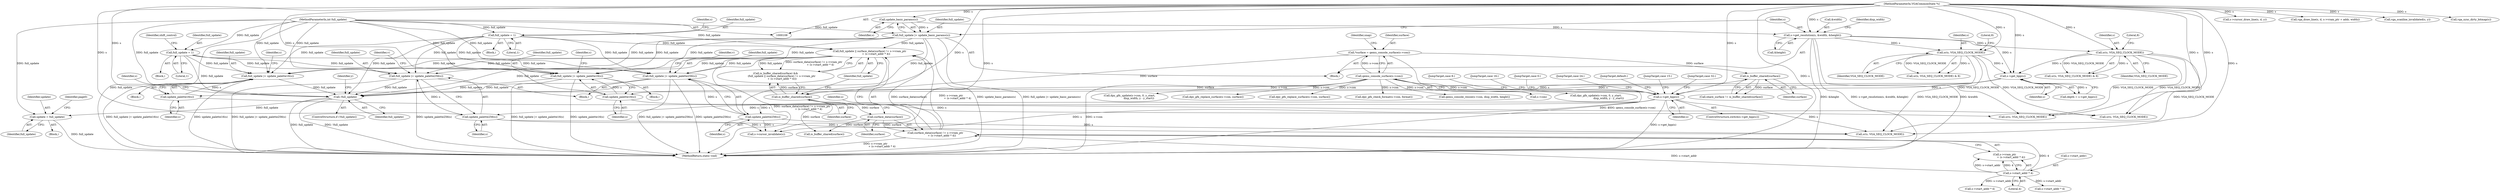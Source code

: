 digraph "0_qemu_bfc56535f793c557aa754c50213fc5f882e6482d@API" {
"1000777" [label="(Call,update = full_update)"];
"1000688" [label="(Call,!full_update)"];
"1000508" [label="(Call,full_update |= update_palette16(s))"];
"1000159" [label="(Call,full_update |= update_basic_params(s))"];
"1000110" [label="(MethodParameterIn,int full_update)"];
"1000161" [label="(Call,update_basic_params(s))"];
"1000109" [label="(MethodParameterIn,VGACommonState *s)"];
"1000422" [label="(Call,full_update = 1)"];
"1000430" [label="(Call,full_update || surface_data(surface) != s->vram_ptr\n                + (s->start_addr * 4))"];
"1000233" [label="(Call,full_update = 1)"];
"1000432" [label="(Call,surface_data(surface) != s->vram_ptr\n                + (s->start_addr * 4))"];
"1000433" [label="(Call,surface_data(surface))"];
"1000428" [label="(Call,is_buffer_shared(surface))"];
"1000342" [label="(Call,is_buffer_shared(surface))"];
"1000113" [label="(Call,*surface = qemu_console_surface(s->con))"];
"1000115" [label="(Call,qemu_console_surface(s->con))"];
"1000439" [label="(Call,s->start_addr * 4)"];
"1000510" [label="(Call,update_palette16(s))"];
"1000279" [label="(Call,s->get_bpp(s))"];
"1000163" [label="(Call,s->get_resolution(s, &width, &height))"];
"1000253" [label="(Call,sr(s, VGA_SEQ_CLOCK_MODE))"];
"1000269" [label="(Call,sr(s, VGA_SEQ_CLOCK_MODE))"];
"1000550" [label="(Call,full_update |= update_palette256(s))"];
"1000552" [label="(Call,update_palette256(s))"];
"1000533" [label="(Call,s->get_bpp(s))"];
"1000480" [label="(Call,full_update |= update_palette16(s))"];
"1000482" [label="(Call,update_palette16(s))"];
"1000538" [label="(Call,full_update |= update_palette256(s))"];
"1000540" [label="(Call,update_palette256(s))"];
"1000481" [label="(Identifier,full_update)"];
"1000707" [label="(Identifier,y)"];
"1000538" [label="(Call,full_update |= update_palette256(s))"];
"1000115" [label="(Call,qemu_console_surface(s->con))"];
"1000653" [label="(Call,sr(s, VGA_SEQ_CLOCK_MODE))"];
"1000433" [label="(Call,surface_data(surface))"];
"1000714" [label="(Block,)"];
"1000164" [label="(Identifier,s)"];
"1000432" [label="(Call,surface_data(surface) != s->vram_ptr\n                + (s->start_addr * 4))"];
"1000541" [label="(Identifier,s)"];
"1000537" [label="(JumpTarget,case 0:)"];
"1000480" [label="(Call,full_update |= update_palette16(s))"];
"1000510" [label="(Call,update_palette16(s))"];
"1000515" [label="(Identifier,s)"];
"1000270" [label="(Identifier,s)"];
"1000918" [label="(Call,dpy_gfx_update(s->con, 0, y_start,\n                       disp_width, y - y_start))"];
"1000689" [label="(Identifier,full_update)"];
"1000111" [label="(Block,)"];
"1000483" [label="(Identifier,s)"];
"1000939" [label="(MethodReturn,static void)"];
"1000658" [label="(Call,s->start_addr * 4)"];
"1000279" [label="(Call,s->get_bpp(s))"];
"1000587" [label="(JumpTarget,case 24:)"];
"1000507" [label="(Block,)"];
"1000114" [label="(Identifier,surface)"];
"1000342" [label="(Call,is_buffer_shared(surface))"];
"1000252" [label="(Call,sr(s, VGA_SEQ_CLOCK_MODE) & 8)"];
"1000268" [label="(Call,sr(s, VGA_SEQ_CLOCK_MODE) & 8)"];
"1000113" [label="(Call,*surface = qemu_console_surface(s->con))"];
"1000534" [label="(Identifier,s)"];
"1000487" [label="(Identifier,s)"];
"1000553" [label="(Identifier,s)"];
"1000536" [label="(JumpTarget,default:)"];
"1000843" [label="(Call,s->cursor_draw_line(s, d, y))"];
"1000687" [label="(ControlStructure,if (!full_update))"];
"1000533" [label="(Call,s->get_bpp(s))"];
"1000830" [label="(Call,vga_draw_line(s, d, s->vram_ptr + addr, width))"];
"1000511" [label="(Identifier,s)"];
"1000427" [label="(Call,is_buffer_shared(surface) &&\n               (full_update || surface_data(surface) != s->vram_ptr\n                + (s->start_addr * 4)))"];
"1000160" [label="(Identifier,full_update)"];
"1000272" [label="(Literal,8)"];
"1000561" [label="(JumpTarget,case 15:)"];
"1000165" [label="(Call,&width)"];
"1000435" [label="(Call,s->vram_ptr\n                + (s->start_addr * 4))"];
"1000812" [label="(Call,vga_scanline_invalidated(s, y))"];
"1000430" [label="(Call,full_update || surface_data(surface) != s->vram_ptr\n                + (s->start_addr * 4))"];
"1000543" [label="(Identifier,v)"];
"1000470" [label="(Call,dpy_gfx_replace_surface(s->con, surface))"];
"1000779" [label="(Identifier,full_update)"];
"1000137" [label="(Identifier,snap)"];
"1000159" [label="(Call,full_update |= update_basic_params(s))"];
"1000162" [label="(Identifier,s)"];
"1000422" [label="(Call,full_update = 1)"];
"1000344" [label="(Block,)"];
"1000253" [label="(Call,sr(s, VGA_SEQ_CLOCK_MODE))"];
"1000343" [label="(Identifier,surface)"];
"1000551" [label="(Identifier,full_update)"];
"1000600" [label="(JumpTarget,case 32:)"];
"1000366" [label="(Call,dpy_gfx_replace_surface(s->con, surface))"];
"1000238" [label="(Identifier,s)"];
"1000277" [label="(Call,depth = s->get_bpp(s))"];
"1000778" [label="(Identifier,update)"];
"1000781" [label="(Identifier,page0)"];
"1000429" [label="(Identifier,surface)"];
"1000486" [label="(Call,sr(s, VGA_SEQ_CLOCK_MODE))"];
"1000540" [label="(Call,update_palette256(s))"];
"1000293" [label="(Call,dpy_gfx_check_format(s->con, format))"];
"1000777" [label="(Call,update = full_update)"];
"1000440" [label="(Call,s->start_addr)"];
"1000255" [label="(Identifier,VGA_SEQ_CLOCK_MODE)"];
"1000110" [label="(MethodParameterIn,int full_update)"];
"1000167" [label="(Call,&height)"];
"1000271" [label="(Identifier,VGA_SEQ_CLOCK_MODE)"];
"1000555" [label="(Identifier,v)"];
"1000269" [label="(Call,sr(s, VGA_SEQ_CLOCK_MODE))"];
"1000232" [label="(Block,)"];
"1000428" [label="(Call,is_buffer_shared(surface))"];
"1000233" [label="(Call,full_update = 1)"];
"1000434" [label="(Identifier,surface)"];
"1000235" [label="(Literal,1)"];
"1000109" [label="(MethodParameterIn,VGACommonState *s)"];
"1000627" [label="(Call,s->cursor_invalidate(s))"];
"1000535" [label="(Block,)"];
"1000514" [label="(Call,sr(s, VGA_SEQ_CLOCK_MODE))"];
"1000373" [label="(Call,qemu_console_resize(s->con, disp_width, height))"];
"1000508" [label="(Call,full_update |= update_palette16(s))"];
"1000423" [label="(Identifier,full_update)"];
"1000424" [label="(Literal,1)"];
"1000437" [label="(Identifier,s)"];
"1000539" [label="(Identifier,full_update)"];
"1000161" [label="(Call,update_basic_params(s))"];
"1000443" [label="(Literal,4)"];
"1000550" [label="(Call,full_update |= update_palette256(s))"];
"1000163" [label="(Call,s->get_resolution(s, &width, &height))"];
"1000692" [label="(Identifier,s)"];
"1000116" [label="(Call,s->con)"];
"1000280" [label="(Identifier,s)"];
"1000549" [label="(JumpTarget,case 8:)"];
"1000532" [label="(ControlStructure,switch(s->get_bpp(s)))"];
"1000170" [label="(Identifier,disp_width)"];
"1000621" [label="(Call,is_buffer_shared(surface))"];
"1000552" [label="(Call,update_palette256(s))"];
"1000340" [label="(Call,share_surface != is_buffer_shared(surface))"];
"1000574" [label="(JumpTarget,case 16:)"];
"1000465" [label="(Call,s->start_addr * 4)"];
"1000254" [label="(Identifier,s)"];
"1000234" [label="(Identifier,full_update)"];
"1000509" [label="(Identifier,full_update)"];
"1000431" [label="(Identifier,full_update)"];
"1000439" [label="(Call,s->start_addr * 4)"];
"1000691" [label="(Call,vga_sync_dirty_bitmap(s))"];
"1000482" [label="(Call,update_palette16(s))"];
"1000854" [label="(Call,dpy_gfx_update(s->con, 0, y_start,\n                               disp_width, y - y_start))"];
"1000256" [label="(Literal,8)"];
"1000479" [label="(Block,)"];
"1000688" [label="(Call,!full_update)"];
"1000477" [label="(Identifier,shift_control)"];
"1000777" -> "1000714"  [label="AST: "];
"1000777" -> "1000779"  [label="CFG: "];
"1000778" -> "1000777"  [label="AST: "];
"1000779" -> "1000777"  [label="AST: "];
"1000781" -> "1000777"  [label="CFG: "];
"1000777" -> "1000939"  [label="DDG: full_update"];
"1000688" -> "1000777"  [label="DDG: full_update"];
"1000110" -> "1000777"  [label="DDG: full_update"];
"1000688" -> "1000687"  [label="AST: "];
"1000688" -> "1000689"  [label="CFG: "];
"1000689" -> "1000688"  [label="AST: "];
"1000692" -> "1000688"  [label="CFG: "];
"1000707" -> "1000688"  [label="CFG: "];
"1000688" -> "1000939"  [label="DDG: full_update"];
"1000688" -> "1000939"  [label="DDG: !full_update"];
"1000508" -> "1000688"  [label="DDG: full_update"];
"1000159" -> "1000688"  [label="DDG: full_update"];
"1000422" -> "1000688"  [label="DDG: full_update"];
"1000430" -> "1000688"  [label="DDG: full_update"];
"1000550" -> "1000688"  [label="DDG: full_update"];
"1000480" -> "1000688"  [label="DDG: full_update"];
"1000233" -> "1000688"  [label="DDG: full_update"];
"1000538" -> "1000688"  [label="DDG: full_update"];
"1000110" -> "1000688"  [label="DDG: full_update"];
"1000508" -> "1000507"  [label="AST: "];
"1000508" -> "1000510"  [label="CFG: "];
"1000509" -> "1000508"  [label="AST: "];
"1000510" -> "1000508"  [label="AST: "];
"1000515" -> "1000508"  [label="CFG: "];
"1000508" -> "1000939"  [label="DDG: update_palette16(s)"];
"1000508" -> "1000939"  [label="DDG: full_update |= update_palette16(s)"];
"1000159" -> "1000508"  [label="DDG: full_update"];
"1000422" -> "1000508"  [label="DDG: full_update"];
"1000430" -> "1000508"  [label="DDG: full_update"];
"1000233" -> "1000508"  [label="DDG: full_update"];
"1000110" -> "1000508"  [label="DDG: full_update"];
"1000510" -> "1000508"  [label="DDG: s"];
"1000159" -> "1000111"  [label="AST: "];
"1000159" -> "1000161"  [label="CFG: "];
"1000160" -> "1000159"  [label="AST: "];
"1000161" -> "1000159"  [label="AST: "];
"1000164" -> "1000159"  [label="CFG: "];
"1000159" -> "1000939"  [label="DDG: full_update |= update_basic_params(s)"];
"1000159" -> "1000939"  [label="DDG: update_basic_params(s)"];
"1000110" -> "1000159"  [label="DDG: full_update"];
"1000161" -> "1000159"  [label="DDG: s"];
"1000159" -> "1000430"  [label="DDG: full_update"];
"1000159" -> "1000480"  [label="DDG: full_update"];
"1000159" -> "1000538"  [label="DDG: full_update"];
"1000159" -> "1000550"  [label="DDG: full_update"];
"1000110" -> "1000108"  [label="AST: "];
"1000110" -> "1000939"  [label="DDG: full_update"];
"1000110" -> "1000233"  [label="DDG: full_update"];
"1000110" -> "1000422"  [label="DDG: full_update"];
"1000110" -> "1000430"  [label="DDG: full_update"];
"1000110" -> "1000480"  [label="DDG: full_update"];
"1000110" -> "1000538"  [label="DDG: full_update"];
"1000110" -> "1000550"  [label="DDG: full_update"];
"1000161" -> "1000162"  [label="CFG: "];
"1000162" -> "1000161"  [label="AST: "];
"1000109" -> "1000161"  [label="DDG: s"];
"1000161" -> "1000163"  [label="DDG: s"];
"1000109" -> "1000108"  [label="AST: "];
"1000109" -> "1000939"  [label="DDG: s"];
"1000109" -> "1000163"  [label="DDG: s"];
"1000109" -> "1000253"  [label="DDG: s"];
"1000109" -> "1000269"  [label="DDG: s"];
"1000109" -> "1000279"  [label="DDG: s"];
"1000109" -> "1000482"  [label="DDG: s"];
"1000109" -> "1000486"  [label="DDG: s"];
"1000109" -> "1000510"  [label="DDG: s"];
"1000109" -> "1000514"  [label="DDG: s"];
"1000109" -> "1000533"  [label="DDG: s"];
"1000109" -> "1000540"  [label="DDG: s"];
"1000109" -> "1000552"  [label="DDG: s"];
"1000109" -> "1000627"  [label="DDG: s"];
"1000109" -> "1000653"  [label="DDG: s"];
"1000109" -> "1000691"  [label="DDG: s"];
"1000109" -> "1000812"  [label="DDG: s"];
"1000109" -> "1000830"  [label="DDG: s"];
"1000109" -> "1000843"  [label="DDG: s"];
"1000422" -> "1000344"  [label="AST: "];
"1000422" -> "1000424"  [label="CFG: "];
"1000423" -> "1000422"  [label="AST: "];
"1000424" -> "1000422"  [label="AST: "];
"1000477" -> "1000422"  [label="CFG: "];
"1000422" -> "1000480"  [label="DDG: full_update"];
"1000422" -> "1000538"  [label="DDG: full_update"];
"1000422" -> "1000550"  [label="DDG: full_update"];
"1000430" -> "1000427"  [label="AST: "];
"1000430" -> "1000431"  [label="CFG: "];
"1000430" -> "1000432"  [label="CFG: "];
"1000431" -> "1000430"  [label="AST: "];
"1000432" -> "1000430"  [label="AST: "];
"1000427" -> "1000430"  [label="CFG: "];
"1000430" -> "1000939"  [label="DDG: surface_data(surface) != s->vram_ptr\n                + (s->start_addr * 4)"];
"1000430" -> "1000427"  [label="DDG: full_update"];
"1000430" -> "1000427"  [label="DDG: surface_data(surface) != s->vram_ptr\n                + (s->start_addr * 4)"];
"1000233" -> "1000430"  [label="DDG: full_update"];
"1000432" -> "1000430"  [label="DDG: surface_data(surface)"];
"1000432" -> "1000430"  [label="DDG: s->vram_ptr\n                + (s->start_addr * 4)"];
"1000430" -> "1000480"  [label="DDG: full_update"];
"1000430" -> "1000538"  [label="DDG: full_update"];
"1000430" -> "1000550"  [label="DDG: full_update"];
"1000233" -> "1000232"  [label="AST: "];
"1000233" -> "1000235"  [label="CFG: "];
"1000234" -> "1000233"  [label="AST: "];
"1000235" -> "1000233"  [label="AST: "];
"1000238" -> "1000233"  [label="CFG: "];
"1000233" -> "1000480"  [label="DDG: full_update"];
"1000233" -> "1000538"  [label="DDG: full_update"];
"1000233" -> "1000550"  [label="DDG: full_update"];
"1000432" -> "1000435"  [label="CFG: "];
"1000433" -> "1000432"  [label="AST: "];
"1000435" -> "1000432"  [label="AST: "];
"1000432" -> "1000939"  [label="DDG: s->vram_ptr\n                + (s->start_addr * 4)"];
"1000433" -> "1000432"  [label="DDG: surface"];
"1000439" -> "1000432"  [label="DDG: s->start_addr"];
"1000439" -> "1000432"  [label="DDG: 4"];
"1000433" -> "1000434"  [label="CFG: "];
"1000434" -> "1000433"  [label="AST: "];
"1000437" -> "1000433"  [label="CFG: "];
"1000428" -> "1000433"  [label="DDG: surface"];
"1000433" -> "1000621"  [label="DDG: surface"];
"1000428" -> "1000427"  [label="AST: "];
"1000428" -> "1000429"  [label="CFG: "];
"1000429" -> "1000428"  [label="AST: "];
"1000431" -> "1000428"  [label="CFG: "];
"1000427" -> "1000428"  [label="CFG: "];
"1000428" -> "1000427"  [label="DDG: surface"];
"1000342" -> "1000428"  [label="DDG: surface"];
"1000113" -> "1000428"  [label="DDG: surface"];
"1000428" -> "1000621"  [label="DDG: surface"];
"1000342" -> "1000340"  [label="AST: "];
"1000342" -> "1000343"  [label="CFG: "];
"1000343" -> "1000342"  [label="AST: "];
"1000340" -> "1000342"  [label="CFG: "];
"1000342" -> "1000340"  [label="DDG: surface"];
"1000113" -> "1000342"  [label="DDG: surface"];
"1000113" -> "1000111"  [label="AST: "];
"1000113" -> "1000115"  [label="CFG: "];
"1000114" -> "1000113"  [label="AST: "];
"1000115" -> "1000113"  [label="AST: "];
"1000137" -> "1000113"  [label="CFG: "];
"1000113" -> "1000939"  [label="DDG: qemu_console_surface(s->con)"];
"1000115" -> "1000113"  [label="DDG: s->con"];
"1000115" -> "1000116"  [label="CFG: "];
"1000116" -> "1000115"  [label="AST: "];
"1000115" -> "1000939"  [label="DDG: s->con"];
"1000115" -> "1000293"  [label="DDG: s->con"];
"1000115" -> "1000366"  [label="DDG: s->con"];
"1000115" -> "1000373"  [label="DDG: s->con"];
"1000115" -> "1000470"  [label="DDG: s->con"];
"1000115" -> "1000854"  [label="DDG: s->con"];
"1000115" -> "1000918"  [label="DDG: s->con"];
"1000439" -> "1000435"  [label="AST: "];
"1000439" -> "1000443"  [label="CFG: "];
"1000440" -> "1000439"  [label="AST: "];
"1000443" -> "1000439"  [label="AST: "];
"1000435" -> "1000439"  [label="CFG: "];
"1000439" -> "1000435"  [label="DDG: s->start_addr"];
"1000439" -> "1000435"  [label="DDG: 4"];
"1000439" -> "1000465"  [label="DDG: s->start_addr"];
"1000439" -> "1000658"  [label="DDG: s->start_addr"];
"1000510" -> "1000511"  [label="CFG: "];
"1000511" -> "1000510"  [label="AST: "];
"1000279" -> "1000510"  [label="DDG: s"];
"1000510" -> "1000514"  [label="DDG: s"];
"1000279" -> "1000277"  [label="AST: "];
"1000279" -> "1000280"  [label="CFG: "];
"1000280" -> "1000279"  [label="AST: "];
"1000277" -> "1000279"  [label="CFG: "];
"1000279" -> "1000277"  [label="DDG: s"];
"1000163" -> "1000279"  [label="DDG: s"];
"1000253" -> "1000279"  [label="DDG: s"];
"1000269" -> "1000279"  [label="DDG: s"];
"1000279" -> "1000482"  [label="DDG: s"];
"1000279" -> "1000533"  [label="DDG: s"];
"1000163" -> "1000111"  [label="AST: "];
"1000163" -> "1000167"  [label="CFG: "];
"1000164" -> "1000163"  [label="AST: "];
"1000165" -> "1000163"  [label="AST: "];
"1000167" -> "1000163"  [label="AST: "];
"1000170" -> "1000163"  [label="CFG: "];
"1000163" -> "1000939"  [label="DDG: &height"];
"1000163" -> "1000939"  [label="DDG: s->get_resolution(s, &width, &height)"];
"1000163" -> "1000939"  [label="DDG: &width"];
"1000163" -> "1000253"  [label="DDG: s"];
"1000163" -> "1000269"  [label="DDG: s"];
"1000253" -> "1000252"  [label="AST: "];
"1000253" -> "1000255"  [label="CFG: "];
"1000254" -> "1000253"  [label="AST: "];
"1000255" -> "1000253"  [label="AST: "];
"1000256" -> "1000253"  [label="CFG: "];
"1000253" -> "1000252"  [label="DDG: s"];
"1000253" -> "1000252"  [label="DDG: VGA_SEQ_CLOCK_MODE"];
"1000253" -> "1000486"  [label="DDG: VGA_SEQ_CLOCK_MODE"];
"1000253" -> "1000514"  [label="DDG: VGA_SEQ_CLOCK_MODE"];
"1000253" -> "1000653"  [label="DDG: VGA_SEQ_CLOCK_MODE"];
"1000269" -> "1000268"  [label="AST: "];
"1000269" -> "1000271"  [label="CFG: "];
"1000270" -> "1000269"  [label="AST: "];
"1000271" -> "1000269"  [label="AST: "];
"1000272" -> "1000269"  [label="CFG: "];
"1000269" -> "1000268"  [label="DDG: s"];
"1000269" -> "1000268"  [label="DDG: VGA_SEQ_CLOCK_MODE"];
"1000269" -> "1000486"  [label="DDG: VGA_SEQ_CLOCK_MODE"];
"1000269" -> "1000514"  [label="DDG: VGA_SEQ_CLOCK_MODE"];
"1000269" -> "1000653"  [label="DDG: VGA_SEQ_CLOCK_MODE"];
"1000550" -> "1000535"  [label="AST: "];
"1000550" -> "1000552"  [label="CFG: "];
"1000551" -> "1000550"  [label="AST: "];
"1000552" -> "1000550"  [label="AST: "];
"1000555" -> "1000550"  [label="CFG: "];
"1000550" -> "1000939"  [label="DDG: full_update |= update_palette256(s)"];
"1000550" -> "1000939"  [label="DDG: update_palette256(s)"];
"1000552" -> "1000550"  [label="DDG: s"];
"1000552" -> "1000553"  [label="CFG: "];
"1000553" -> "1000552"  [label="AST: "];
"1000533" -> "1000552"  [label="DDG: s"];
"1000552" -> "1000627"  [label="DDG: s"];
"1000552" -> "1000653"  [label="DDG: s"];
"1000533" -> "1000532"  [label="AST: "];
"1000533" -> "1000534"  [label="CFG: "];
"1000534" -> "1000533"  [label="AST: "];
"1000536" -> "1000533"  [label="CFG: "];
"1000537" -> "1000533"  [label="CFG: "];
"1000549" -> "1000533"  [label="CFG: "];
"1000561" -> "1000533"  [label="CFG: "];
"1000574" -> "1000533"  [label="CFG: "];
"1000587" -> "1000533"  [label="CFG: "];
"1000600" -> "1000533"  [label="CFG: "];
"1000533" -> "1000939"  [label="DDG: s->get_bpp(s)"];
"1000533" -> "1000540"  [label="DDG: s"];
"1000533" -> "1000627"  [label="DDG: s"];
"1000533" -> "1000653"  [label="DDG: s"];
"1000480" -> "1000479"  [label="AST: "];
"1000480" -> "1000482"  [label="CFG: "];
"1000481" -> "1000480"  [label="AST: "];
"1000482" -> "1000480"  [label="AST: "];
"1000487" -> "1000480"  [label="CFG: "];
"1000480" -> "1000939"  [label="DDG: full_update |= update_palette16(s)"];
"1000480" -> "1000939"  [label="DDG: update_palette16(s)"];
"1000482" -> "1000480"  [label="DDG: s"];
"1000482" -> "1000483"  [label="CFG: "];
"1000483" -> "1000482"  [label="AST: "];
"1000482" -> "1000486"  [label="DDG: s"];
"1000538" -> "1000535"  [label="AST: "];
"1000538" -> "1000540"  [label="CFG: "];
"1000539" -> "1000538"  [label="AST: "];
"1000540" -> "1000538"  [label="AST: "];
"1000543" -> "1000538"  [label="CFG: "];
"1000538" -> "1000939"  [label="DDG: update_palette256(s)"];
"1000538" -> "1000939"  [label="DDG: full_update |= update_palette256(s)"];
"1000540" -> "1000538"  [label="DDG: s"];
"1000540" -> "1000541"  [label="CFG: "];
"1000541" -> "1000540"  [label="AST: "];
"1000540" -> "1000627"  [label="DDG: s"];
"1000540" -> "1000653"  [label="DDG: s"];
}
